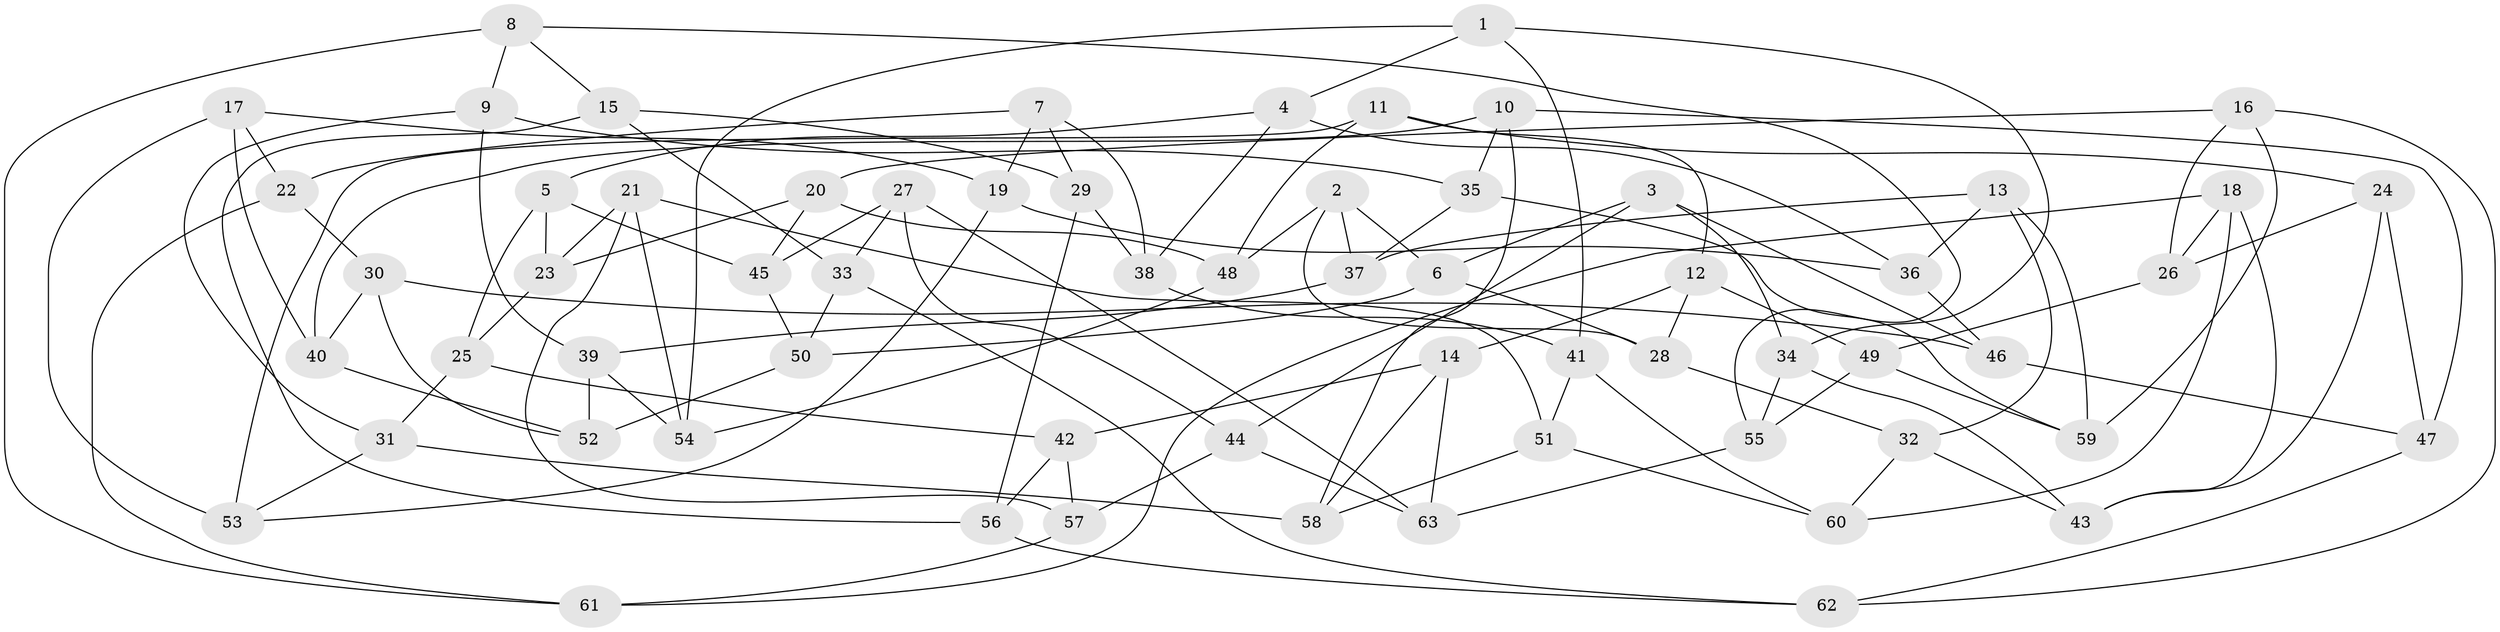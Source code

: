 // Generated by graph-tools (version 1.1) at 2025/38/03/09/25 02:38:02]
// undirected, 63 vertices, 126 edges
graph export_dot {
graph [start="1"]
  node [color=gray90,style=filled];
  1;
  2;
  3;
  4;
  5;
  6;
  7;
  8;
  9;
  10;
  11;
  12;
  13;
  14;
  15;
  16;
  17;
  18;
  19;
  20;
  21;
  22;
  23;
  24;
  25;
  26;
  27;
  28;
  29;
  30;
  31;
  32;
  33;
  34;
  35;
  36;
  37;
  38;
  39;
  40;
  41;
  42;
  43;
  44;
  45;
  46;
  47;
  48;
  49;
  50;
  51;
  52;
  53;
  54;
  55;
  56;
  57;
  58;
  59;
  60;
  61;
  62;
  63;
  1 -- 4;
  1 -- 54;
  1 -- 34;
  1 -- 41;
  2 -- 6;
  2 -- 28;
  2 -- 48;
  2 -- 37;
  3 -- 46;
  3 -- 44;
  3 -- 34;
  3 -- 6;
  4 -- 36;
  4 -- 38;
  4 -- 5;
  5 -- 45;
  5 -- 23;
  5 -- 25;
  6 -- 28;
  6 -- 50;
  7 -- 22;
  7 -- 29;
  7 -- 38;
  7 -- 19;
  8 -- 9;
  8 -- 15;
  8 -- 61;
  8 -- 55;
  9 -- 31;
  9 -- 39;
  9 -- 35;
  10 -- 35;
  10 -- 47;
  10 -- 58;
  10 -- 40;
  11 -- 12;
  11 -- 24;
  11 -- 48;
  11 -- 53;
  12 -- 14;
  12 -- 49;
  12 -- 28;
  13 -- 32;
  13 -- 37;
  13 -- 36;
  13 -- 59;
  14 -- 63;
  14 -- 58;
  14 -- 42;
  15 -- 56;
  15 -- 33;
  15 -- 29;
  16 -- 26;
  16 -- 62;
  16 -- 20;
  16 -- 59;
  17 -- 40;
  17 -- 22;
  17 -- 19;
  17 -- 53;
  18 -- 60;
  18 -- 26;
  18 -- 61;
  18 -- 43;
  19 -- 36;
  19 -- 53;
  20 -- 23;
  20 -- 45;
  20 -- 48;
  21 -- 23;
  21 -- 51;
  21 -- 54;
  21 -- 57;
  22 -- 61;
  22 -- 30;
  23 -- 25;
  24 -- 43;
  24 -- 47;
  24 -- 26;
  25 -- 42;
  25 -- 31;
  26 -- 49;
  27 -- 44;
  27 -- 45;
  27 -- 33;
  27 -- 63;
  28 -- 32;
  29 -- 38;
  29 -- 56;
  30 -- 40;
  30 -- 46;
  30 -- 52;
  31 -- 58;
  31 -- 53;
  32 -- 60;
  32 -- 43;
  33 -- 50;
  33 -- 62;
  34 -- 55;
  34 -- 43;
  35 -- 37;
  35 -- 59;
  36 -- 46;
  37 -- 39;
  38 -- 41;
  39 -- 54;
  39 -- 52;
  40 -- 52;
  41 -- 60;
  41 -- 51;
  42 -- 56;
  42 -- 57;
  44 -- 57;
  44 -- 63;
  45 -- 50;
  46 -- 47;
  47 -- 62;
  48 -- 54;
  49 -- 55;
  49 -- 59;
  50 -- 52;
  51 -- 58;
  51 -- 60;
  55 -- 63;
  56 -- 62;
  57 -- 61;
}
